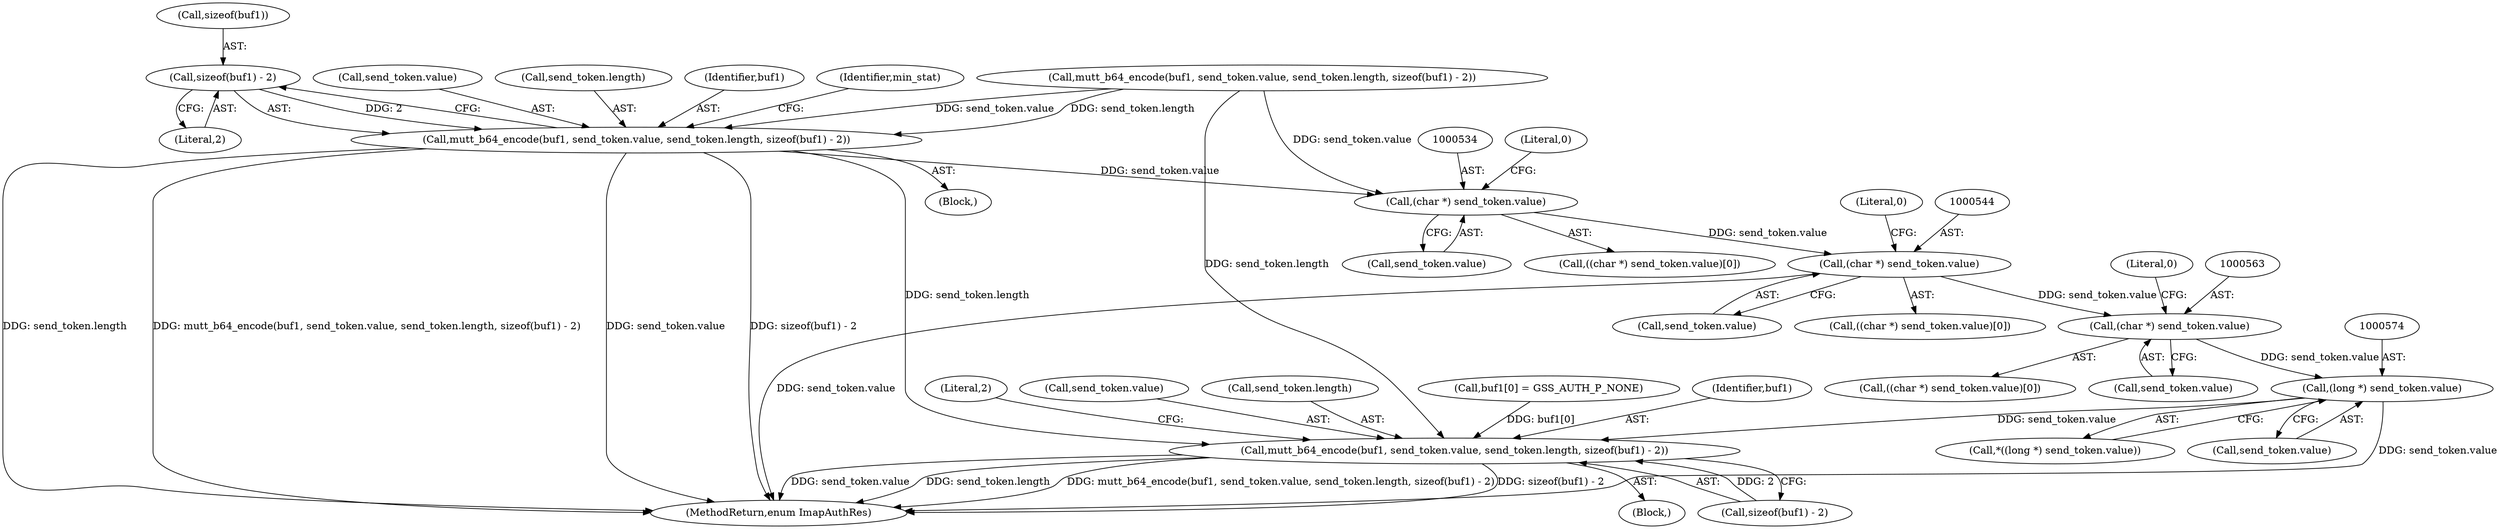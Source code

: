 digraph "0_neomutt_6f163e07ae68654d7ac5268cbb7565f6df79ad85_0@API" {
"1000439" [label="(Call,sizeof(buf1) - 2)"];
"1000431" [label="(Call,mutt_b64_encode(buf1, send_token.value, send_token.length, sizeof(buf1) - 2))"];
"1000533" [label="(Call,(char *) send_token.value)"];
"1000543" [label="(Call,(char *) send_token.value)"];
"1000562" [label="(Call,(char *) send_token.value)"];
"1000573" [label="(Call,(long *) send_token.value)"];
"1000679" [label="(Call,mutt_b64_encode(buf1, send_token.value, send_token.length, sizeof(buf1) - 2))"];
"1000542" [label="(Call,((char *) send_token.value)[0])"];
"1000680" [label="(Identifier,buf1)"];
"1000440" [label="(Call,sizeof(buf1))"];
"1000545" [label="(Call,send_token.value)"];
"1000433" [label="(Call,send_token.value)"];
"1000681" [label="(Call,send_token.value)"];
"1000561" [label="(Call,((char *) send_token.value)[0])"];
"1000548" [label="(Literal,0)"];
"1000564" [label="(Call,send_token.value)"];
"1000684" [label="(Call,send_token.length)"];
"1000436" [label="(Call,send_token.length)"];
"1000533" [label="(Call,(char *) send_token.value)"];
"1000535" [label="(Call,send_token.value)"];
"1000532" [label="(Call,((char *) send_token.value)[0])"];
"1000562" [label="(Call,(char *) send_token.value)"];
"1000442" [label="(Literal,2)"];
"1000572" [label="(Call,*((long *) send_token.value))"];
"1000439" [label="(Call,sizeof(buf1) - 2)"];
"1000538" [label="(Literal,0)"];
"1000543" [label="(Call,(char *) send_token.value)"];
"1000432" [label="(Identifier,buf1)"];
"1000575" [label="(Call,send_token.value)"];
"1000617" [label="(Call,buf1[0] = GSS_AUTH_P_NONE)"];
"1000312" [label="(Call,mutt_b64_encode(buf1, send_token.value, send_token.length, sizeof(buf1) - 2))"];
"1000687" [label="(Call,sizeof(buf1) - 2)"];
"1000431" [label="(Call,mutt_b64_encode(buf1, send_token.value, send_token.length, sizeof(buf1) - 2))"];
"1000445" [label="(Identifier,min_stat)"];
"1000679" [label="(Call,mutt_b64_encode(buf1, send_token.value, send_token.length, sizeof(buf1) - 2))"];
"1000567" [label="(Literal,0)"];
"1000120" [label="(Block,)"];
"1000573" [label="(Call,(long *) send_token.value)"];
"1000782" [label="(MethodReturn,enum ImapAuthRes)"];
"1000343" [label="(Block,)"];
"1000692" [label="(Literal,2)"];
"1000439" -> "1000431"  [label="AST: "];
"1000439" -> "1000442"  [label="CFG: "];
"1000440" -> "1000439"  [label="AST: "];
"1000442" -> "1000439"  [label="AST: "];
"1000431" -> "1000439"  [label="CFG: "];
"1000439" -> "1000431"  [label="DDG: 2"];
"1000431" -> "1000343"  [label="AST: "];
"1000432" -> "1000431"  [label="AST: "];
"1000433" -> "1000431"  [label="AST: "];
"1000436" -> "1000431"  [label="AST: "];
"1000445" -> "1000431"  [label="CFG: "];
"1000431" -> "1000782"  [label="DDG: send_token.length"];
"1000431" -> "1000782"  [label="DDG: mutt_b64_encode(buf1, send_token.value, send_token.length, sizeof(buf1) - 2)"];
"1000431" -> "1000782"  [label="DDG: send_token.value"];
"1000431" -> "1000782"  [label="DDG: sizeof(buf1) - 2"];
"1000312" -> "1000431"  [label="DDG: send_token.value"];
"1000312" -> "1000431"  [label="DDG: send_token.length"];
"1000431" -> "1000533"  [label="DDG: send_token.value"];
"1000431" -> "1000679"  [label="DDG: send_token.length"];
"1000533" -> "1000532"  [label="AST: "];
"1000533" -> "1000535"  [label="CFG: "];
"1000534" -> "1000533"  [label="AST: "];
"1000535" -> "1000533"  [label="AST: "];
"1000538" -> "1000533"  [label="CFG: "];
"1000312" -> "1000533"  [label="DDG: send_token.value"];
"1000533" -> "1000543"  [label="DDG: send_token.value"];
"1000543" -> "1000542"  [label="AST: "];
"1000543" -> "1000545"  [label="CFG: "];
"1000544" -> "1000543"  [label="AST: "];
"1000545" -> "1000543"  [label="AST: "];
"1000548" -> "1000543"  [label="CFG: "];
"1000543" -> "1000782"  [label="DDG: send_token.value"];
"1000543" -> "1000562"  [label="DDG: send_token.value"];
"1000562" -> "1000561"  [label="AST: "];
"1000562" -> "1000564"  [label="CFG: "];
"1000563" -> "1000562"  [label="AST: "];
"1000564" -> "1000562"  [label="AST: "];
"1000567" -> "1000562"  [label="CFG: "];
"1000562" -> "1000573"  [label="DDG: send_token.value"];
"1000573" -> "1000572"  [label="AST: "];
"1000573" -> "1000575"  [label="CFG: "];
"1000574" -> "1000573"  [label="AST: "];
"1000575" -> "1000573"  [label="AST: "];
"1000572" -> "1000573"  [label="CFG: "];
"1000573" -> "1000782"  [label="DDG: send_token.value"];
"1000573" -> "1000679"  [label="DDG: send_token.value"];
"1000679" -> "1000120"  [label="AST: "];
"1000679" -> "1000687"  [label="CFG: "];
"1000680" -> "1000679"  [label="AST: "];
"1000681" -> "1000679"  [label="AST: "];
"1000684" -> "1000679"  [label="AST: "];
"1000687" -> "1000679"  [label="AST: "];
"1000692" -> "1000679"  [label="CFG: "];
"1000679" -> "1000782"  [label="DDG: send_token.value"];
"1000679" -> "1000782"  [label="DDG: send_token.length"];
"1000679" -> "1000782"  [label="DDG: mutt_b64_encode(buf1, send_token.value, send_token.length, sizeof(buf1) - 2)"];
"1000679" -> "1000782"  [label="DDG: sizeof(buf1) - 2"];
"1000617" -> "1000679"  [label="DDG: buf1[0]"];
"1000312" -> "1000679"  [label="DDG: send_token.length"];
"1000687" -> "1000679"  [label="DDG: 2"];
}
